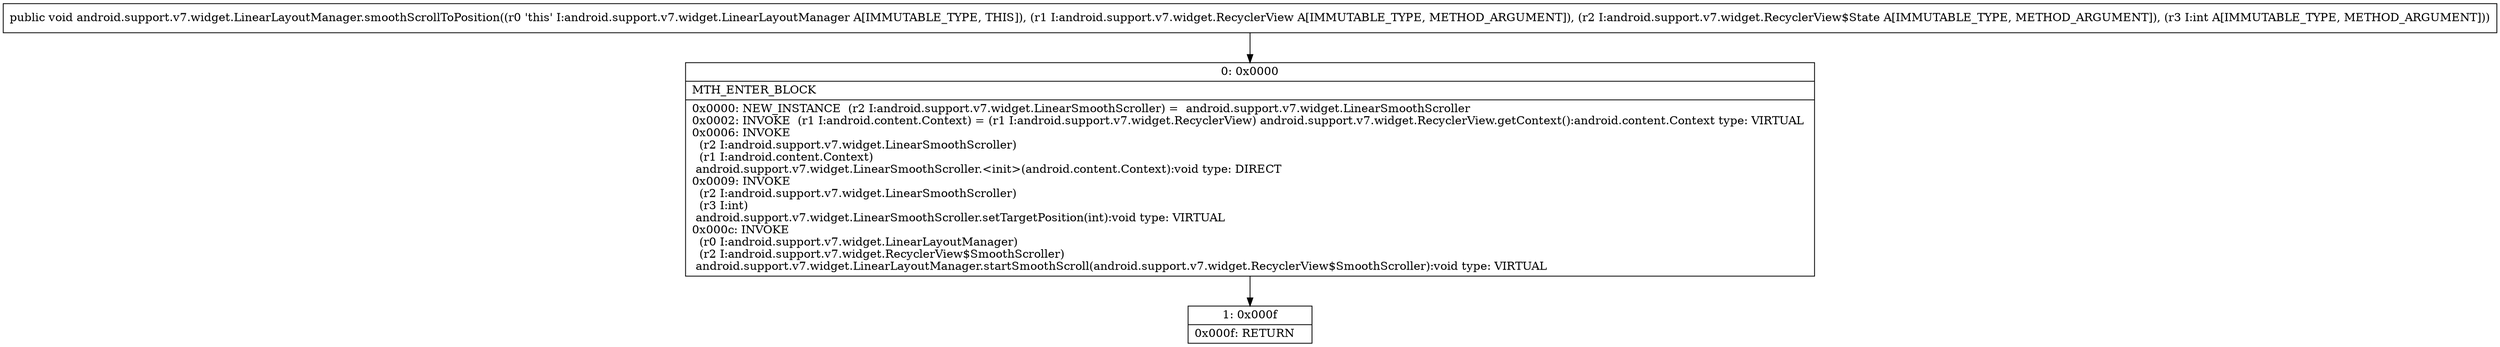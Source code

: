 digraph "CFG forandroid.support.v7.widget.LinearLayoutManager.smoothScrollToPosition(Landroid\/support\/v7\/widget\/RecyclerView;Landroid\/support\/v7\/widget\/RecyclerView$State;I)V" {
Node_0 [shape=record,label="{0\:\ 0x0000|MTH_ENTER_BLOCK\l|0x0000: NEW_INSTANCE  (r2 I:android.support.v7.widget.LinearSmoothScroller) =  android.support.v7.widget.LinearSmoothScroller \l0x0002: INVOKE  (r1 I:android.content.Context) = (r1 I:android.support.v7.widget.RecyclerView) android.support.v7.widget.RecyclerView.getContext():android.content.Context type: VIRTUAL \l0x0006: INVOKE  \l  (r2 I:android.support.v7.widget.LinearSmoothScroller)\l  (r1 I:android.content.Context)\l android.support.v7.widget.LinearSmoothScroller.\<init\>(android.content.Context):void type: DIRECT \l0x0009: INVOKE  \l  (r2 I:android.support.v7.widget.LinearSmoothScroller)\l  (r3 I:int)\l android.support.v7.widget.LinearSmoothScroller.setTargetPosition(int):void type: VIRTUAL \l0x000c: INVOKE  \l  (r0 I:android.support.v7.widget.LinearLayoutManager)\l  (r2 I:android.support.v7.widget.RecyclerView$SmoothScroller)\l android.support.v7.widget.LinearLayoutManager.startSmoothScroll(android.support.v7.widget.RecyclerView$SmoothScroller):void type: VIRTUAL \l}"];
Node_1 [shape=record,label="{1\:\ 0x000f|0x000f: RETURN   \l}"];
MethodNode[shape=record,label="{public void android.support.v7.widget.LinearLayoutManager.smoothScrollToPosition((r0 'this' I:android.support.v7.widget.LinearLayoutManager A[IMMUTABLE_TYPE, THIS]), (r1 I:android.support.v7.widget.RecyclerView A[IMMUTABLE_TYPE, METHOD_ARGUMENT]), (r2 I:android.support.v7.widget.RecyclerView$State A[IMMUTABLE_TYPE, METHOD_ARGUMENT]), (r3 I:int A[IMMUTABLE_TYPE, METHOD_ARGUMENT])) }"];
MethodNode -> Node_0;
Node_0 -> Node_1;
}

